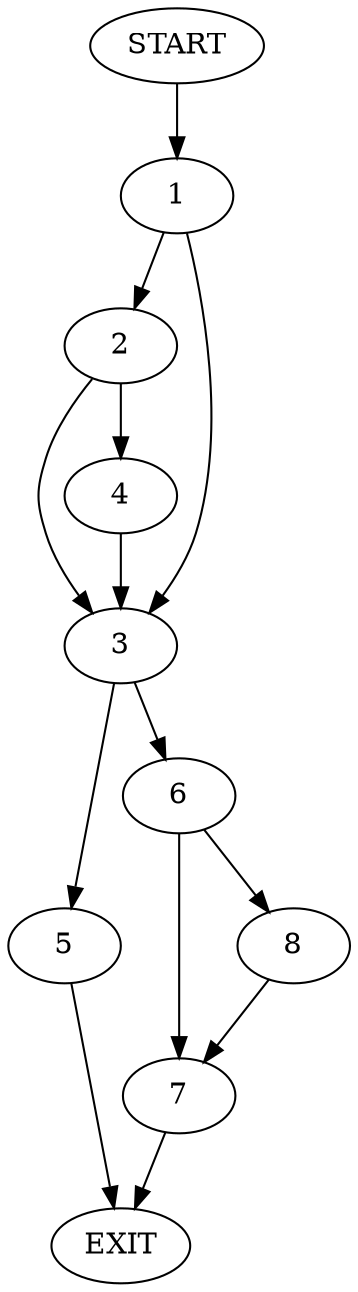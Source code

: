 digraph {
0 [label="START"]
9 [label="EXIT"]
0 -> 1
1 -> 2
1 -> 3
2 -> 4
2 -> 3
3 -> 5
3 -> 6
4 -> 3
6 -> 7
6 -> 8
5 -> 9
8 -> 7
7 -> 9
}
